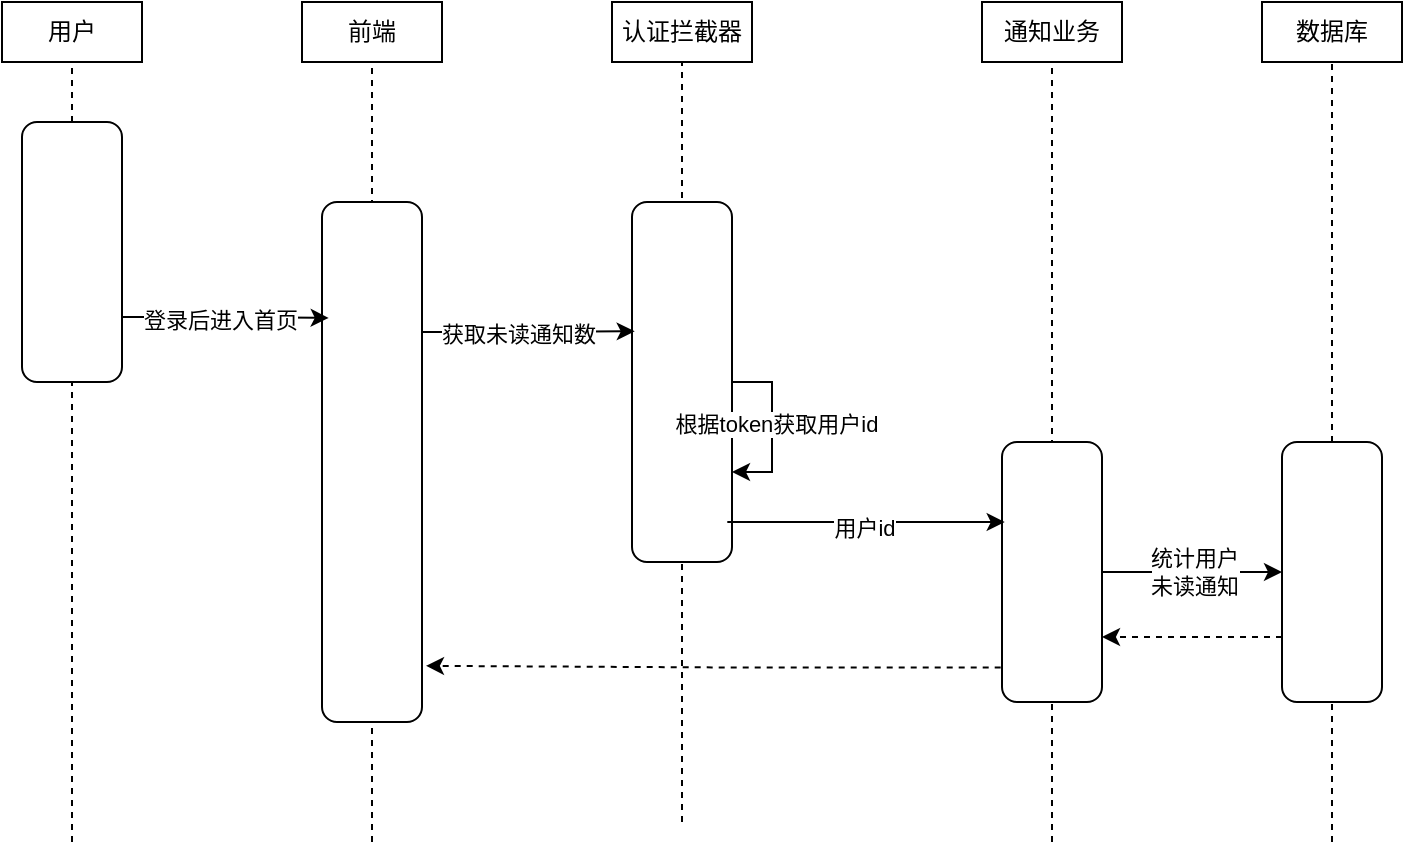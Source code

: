 <mxfile version="26.1.0">
  <diagram name="第 1 页" id="R4ub7GTQa2CnaNb5chOL">
    <mxGraphModel dx="1209" dy="712" grid="1" gridSize="10" guides="1" tooltips="1" connect="1" arrows="1" fold="1" page="1" pageScale="1" pageWidth="827" pageHeight="1169" math="0" shadow="0">
      <root>
        <mxCell id="0" />
        <mxCell id="1" parent="0" />
        <mxCell id="mf0gSnQtXLgkXkBFDf8K-1" value="用户" style="rounded=0;whiteSpace=wrap;html=1;" vertex="1" parent="1">
          <mxGeometry x="90" y="50" width="70" height="30" as="geometry" />
        </mxCell>
        <mxCell id="mf0gSnQtXLgkXkBFDf8K-2" value="数据库" style="rounded=0;whiteSpace=wrap;html=1;" vertex="1" parent="1">
          <mxGeometry x="720" y="50" width="70" height="30" as="geometry" />
        </mxCell>
        <mxCell id="mf0gSnQtXLgkXkBFDf8K-3" value="通知业务" style="rounded=0;whiteSpace=wrap;html=1;" vertex="1" parent="1">
          <mxGeometry x="580" y="50" width="70" height="30" as="geometry" />
        </mxCell>
        <mxCell id="mf0gSnQtXLgkXkBFDf8K-4" value="认证拦截器" style="rounded=0;whiteSpace=wrap;html=1;" vertex="1" parent="1">
          <mxGeometry x="395" y="50" width="70" height="30" as="geometry" />
        </mxCell>
        <mxCell id="mf0gSnQtXLgkXkBFDf8K-5" value="前端" style="rounded=0;whiteSpace=wrap;html=1;" vertex="1" parent="1">
          <mxGeometry x="240" y="50" width="70" height="30" as="geometry" />
        </mxCell>
        <mxCell id="mf0gSnQtXLgkXkBFDf8K-6" value="" style="endArrow=none;dashed=1;html=1;rounded=0;entryX=0.5;entryY=1;entryDx=0;entryDy=0;" edge="1" parent="1" target="mf0gSnQtXLgkXkBFDf8K-5">
          <mxGeometry width="50" height="50" relative="1" as="geometry">
            <mxPoint x="275" y="470" as="sourcePoint" />
            <mxPoint x="430" y="220" as="targetPoint" />
          </mxGeometry>
        </mxCell>
        <mxCell id="mf0gSnQtXLgkXkBFDf8K-7" value="" style="endArrow=none;dashed=1;html=1;rounded=0;entryX=0.5;entryY=1;entryDx=0;entryDy=0;" edge="1" parent="1" target="mf0gSnQtXLgkXkBFDf8K-1">
          <mxGeometry width="50" height="50" relative="1" as="geometry">
            <mxPoint x="125" y="470" as="sourcePoint" />
            <mxPoint x="430" y="220" as="targetPoint" />
          </mxGeometry>
        </mxCell>
        <mxCell id="mf0gSnQtXLgkXkBFDf8K-8" value="" style="endArrow=none;dashed=1;html=1;rounded=0;entryX=0.5;entryY=1;entryDx=0;entryDy=0;" edge="1" parent="1" source="mf0gSnQtXLgkXkBFDf8K-19" target="mf0gSnQtXLgkXkBFDf8K-2">
          <mxGeometry width="50" height="50" relative="1" as="geometry">
            <mxPoint x="755" y="470" as="sourcePoint" />
            <mxPoint x="415" y="90" as="targetPoint" />
          </mxGeometry>
        </mxCell>
        <mxCell id="mf0gSnQtXLgkXkBFDf8K-9" value="" style="endArrow=none;dashed=1;html=1;rounded=0;entryX=0.5;entryY=1;entryDx=0;entryDy=0;" edge="1" parent="1" target="mf0gSnQtXLgkXkBFDf8K-3">
          <mxGeometry width="50" height="50" relative="1" as="geometry">
            <mxPoint x="615" y="470" as="sourcePoint" />
            <mxPoint x="295" y="100" as="targetPoint" />
          </mxGeometry>
        </mxCell>
        <mxCell id="mf0gSnQtXLgkXkBFDf8K-10" value="" style="endArrow=none;dashed=1;html=1;rounded=0;entryX=0.5;entryY=1;entryDx=0;entryDy=0;" edge="1" parent="1" target="mf0gSnQtXLgkXkBFDf8K-4">
          <mxGeometry width="50" height="50" relative="1" as="geometry">
            <mxPoint x="430" y="460" as="sourcePoint" />
            <mxPoint x="340" y="110" as="targetPoint" />
          </mxGeometry>
        </mxCell>
        <mxCell id="mf0gSnQtXLgkXkBFDf8K-11" value="" style="rounded=1;whiteSpace=wrap;html=1;rotation=90;" vertex="1" parent="1">
          <mxGeometry x="60" y="150" width="130" height="50" as="geometry" />
        </mxCell>
        <mxCell id="mf0gSnQtXLgkXkBFDf8K-12" style="edgeStyle=orthogonalEdgeStyle;rounded=0;orthogonalLoop=1;jettySize=auto;html=1;exitX=0.5;exitY=0;exitDx=0;exitDy=0;entryX=0.5;entryY=1;entryDx=0;entryDy=0;" edge="1" parent="1">
          <mxGeometry relative="1" as="geometry">
            <mxPoint x="640" y="335" as="sourcePoint" />
            <mxPoint x="730" y="335" as="targetPoint" />
          </mxGeometry>
        </mxCell>
        <mxCell id="mf0gSnQtXLgkXkBFDf8K-13" value="统计用户&lt;br&gt;未读通知" style="edgeLabel;html=1;align=center;verticalAlign=middle;resizable=0;points=[];" vertex="1" connectable="0" parent="mf0gSnQtXLgkXkBFDf8K-12">
          <mxGeometry x="0.015" relative="1" as="geometry">
            <mxPoint as="offset" />
          </mxGeometry>
        </mxCell>
        <mxCell id="mf0gSnQtXLgkXkBFDf8K-14" value="" style="rounded=1;whiteSpace=wrap;html=1;rotation=90;" vertex="1" parent="1">
          <mxGeometry x="550" y="310" width="130" height="50" as="geometry" />
        </mxCell>
        <mxCell id="mf0gSnQtXLgkXkBFDf8K-15" value="" style="rounded=1;whiteSpace=wrap;html=1;rotation=90;" vertex="1" parent="1">
          <mxGeometry x="340" y="215" width="180" height="50" as="geometry" />
        </mxCell>
        <mxCell id="mf0gSnQtXLgkXkBFDf8K-16" value="" style="rounded=1;whiteSpace=wrap;html=1;rotation=90;" vertex="1" parent="1">
          <mxGeometry x="145" y="255" width="260" height="50" as="geometry" />
        </mxCell>
        <mxCell id="mf0gSnQtXLgkXkBFDf8K-17" value="" style="endArrow=none;dashed=1;html=1;rounded=0;" edge="1" parent="1" target="mf0gSnQtXLgkXkBFDf8K-19">
          <mxGeometry width="50" height="50" relative="1" as="geometry">
            <mxPoint x="755" y="470" as="sourcePoint" />
            <mxPoint x="755" y="80" as="targetPoint" />
          </mxGeometry>
        </mxCell>
        <mxCell id="mf0gSnQtXLgkXkBFDf8K-18" style="edgeStyle=orthogonalEdgeStyle;rounded=0;orthogonalLoop=1;jettySize=auto;html=1;exitX=0.75;exitY=1;exitDx=0;exitDy=0;entryX=0.75;entryY=0;entryDx=0;entryDy=0;dashed=1;" edge="1" parent="1" source="mf0gSnQtXLgkXkBFDf8K-19" target="mf0gSnQtXLgkXkBFDf8K-14">
          <mxGeometry relative="1" as="geometry" />
        </mxCell>
        <mxCell id="mf0gSnQtXLgkXkBFDf8K-19" value="" style="rounded=1;whiteSpace=wrap;html=1;rotation=90;" vertex="1" parent="1">
          <mxGeometry x="690" y="310" width="130" height="50" as="geometry" />
        </mxCell>
        <mxCell id="mf0gSnQtXLgkXkBFDf8K-20" style="edgeStyle=orthogonalEdgeStyle;rounded=0;orthogonalLoop=1;jettySize=auto;html=1;exitX=0.75;exitY=0;exitDx=0;exitDy=0;entryX=0.223;entryY=0.933;entryDx=0;entryDy=0;entryPerimeter=0;" edge="1" parent="1" source="mf0gSnQtXLgkXkBFDf8K-11" target="mf0gSnQtXLgkXkBFDf8K-16">
          <mxGeometry relative="1" as="geometry" />
        </mxCell>
        <mxCell id="mf0gSnQtXLgkXkBFDf8K-21" value="登录后进入首页" style="edgeLabel;html=1;align=center;verticalAlign=middle;resizable=0;points=[];" vertex="1" connectable="0" parent="mf0gSnQtXLgkXkBFDf8K-20">
          <mxGeometry x="-0.027" y="-2" relative="1" as="geometry">
            <mxPoint x="-1" y="-1" as="offset" />
          </mxGeometry>
        </mxCell>
        <mxCell id="mf0gSnQtXLgkXkBFDf8K-22" style="edgeStyle=orthogonalEdgeStyle;rounded=0;orthogonalLoop=1;jettySize=auto;html=1;exitX=0.25;exitY=0;exitDx=0;exitDy=0;entryX=0.359;entryY=0.973;entryDx=0;entryDy=0;entryPerimeter=0;" edge="1" parent="1" source="mf0gSnQtXLgkXkBFDf8K-16" target="mf0gSnQtXLgkXkBFDf8K-15">
          <mxGeometry relative="1" as="geometry" />
        </mxCell>
        <mxCell id="mf0gSnQtXLgkXkBFDf8K-23" value="获取未读通知数" style="edgeLabel;html=1;align=center;verticalAlign=middle;resizable=0;points=[];" vertex="1" connectable="0" parent="mf0gSnQtXLgkXkBFDf8K-22">
          <mxGeometry x="-0.089" y="-1" relative="1" as="geometry">
            <mxPoint x="-1" as="offset" />
          </mxGeometry>
        </mxCell>
        <mxCell id="mf0gSnQtXLgkXkBFDf8K-24" style="edgeStyle=orthogonalEdgeStyle;rounded=0;orthogonalLoop=1;jettySize=auto;html=1;exitX=0.5;exitY=0;exitDx=0;exitDy=0;entryX=0.75;entryY=0;entryDx=0;entryDy=0;" edge="1" parent="1" source="mf0gSnQtXLgkXkBFDf8K-15" target="mf0gSnQtXLgkXkBFDf8K-15">
          <mxGeometry relative="1" as="geometry" />
        </mxCell>
        <mxCell id="mf0gSnQtXLgkXkBFDf8K-25" value="根据token获取用户id" style="edgeLabel;html=1;align=center;verticalAlign=middle;resizable=0;points=[];" vertex="1" connectable="0" parent="mf0gSnQtXLgkXkBFDf8K-24">
          <mxGeometry x="-0.051" y="2" relative="1" as="geometry">
            <mxPoint as="offset" />
          </mxGeometry>
        </mxCell>
        <mxCell id="mf0gSnQtXLgkXkBFDf8K-26" value="" style="endArrow=classic;html=1;rounded=0;exitX=0.889;exitY=0.047;exitDx=0;exitDy=0;exitPerimeter=0;entryX=0.308;entryY=0.973;entryDx=0;entryDy=0;entryPerimeter=0;" edge="1" parent="1" source="mf0gSnQtXLgkXkBFDf8K-15" target="mf0gSnQtXLgkXkBFDf8K-14">
          <mxGeometry width="50" height="50" relative="1" as="geometry">
            <mxPoint x="520" y="360" as="sourcePoint" />
            <mxPoint x="570" y="310" as="targetPoint" />
          </mxGeometry>
        </mxCell>
        <mxCell id="mf0gSnQtXLgkXkBFDf8K-27" value="用户id" style="edgeLabel;html=1;align=center;verticalAlign=middle;resizable=0;points=[];" vertex="1" connectable="0" parent="mf0gSnQtXLgkXkBFDf8K-26">
          <mxGeometry x="-0.019" y="-3" relative="1" as="geometry">
            <mxPoint as="offset" />
          </mxGeometry>
        </mxCell>
        <mxCell id="mf0gSnQtXLgkXkBFDf8K-28" style="edgeStyle=orthogonalEdgeStyle;rounded=0;orthogonalLoop=1;jettySize=auto;html=1;exitX=0.867;exitY=1.013;exitDx=0;exitDy=0;entryX=0.892;entryY=-0.04;entryDx=0;entryDy=0;entryPerimeter=0;exitPerimeter=0;dashed=1;" edge="1" parent="1" source="mf0gSnQtXLgkXkBFDf8K-14" target="mf0gSnQtXLgkXkBFDf8K-16">
          <mxGeometry relative="1" as="geometry" />
        </mxCell>
      </root>
    </mxGraphModel>
  </diagram>
</mxfile>
